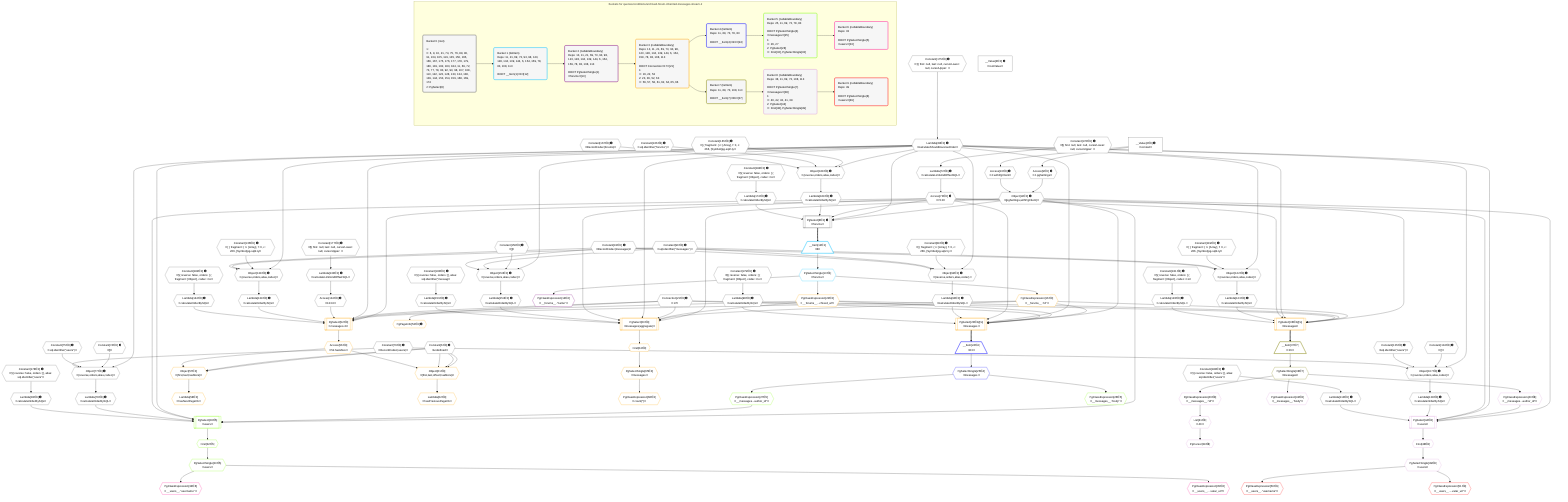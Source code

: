 %%{init: {'themeVariables': { 'fontSize': '12px'}}}%%
graph TD
    classDef path fill:#eee,stroke:#000,color:#000
    classDef plan fill:#fff,stroke-width:1px,color:#000
    classDef itemplan fill:#fff,stroke-width:2px,color:#000
    classDef unbatchedplan fill:#dff,stroke-width:1px,color:#000
    classDef sideeffectplan fill:#fcc,stroke-width:2px,color:#000
    classDef bucket fill:#f6f6f6,color:#000,stroke-width:2px,text-align:left


    %% plan dependencies
    PgSelect8[["PgSelect[8∈0] ➊<br />ᐸforumsᐳ"]]:::plan
    Object11{{"Object[11∈0] ➊<br />ᐸ{pgSettings,withPgClient}ᐳ"}}:::plan
    Lambda69{{"Lambda[69∈0] ➊<br />ᐸcalculateShouldReverseOrderᐳ"}}:::plan
    Access73{{"Access[73∈0] ➊<br />ᐸ72.0ᐳ"}}:::plan
    Lambda169{{"Lambda[169∈0] ➊<br />ᐸcalculateOrderBySQLᐳ"}}:::plan
    Lambda174{{"Lambda[174∈0] ➊<br />ᐸcalculateOrderBySQLᐳ"}}:::plan
    Object11 & Lambda69 & Access73 & Lambda169 & Lambda174 --> PgSelect8
    Object77{{"Object[77∈0] ➊<br />ᐸ{reverse,orders,alias,codec}ᐳ"}}:::plan
    Constant74{{"Constant[74∈0] ➊<br />ᐸ[]ᐳ"}}:::plan
    Constant75{{"Constant[75∈0] ➊<br />ᐸsql.identifier(”users”)ᐳ"}}:::plan
    Constant76{{"Constant[76∈0] ➊<br />ᐸRecordCodec(users)ᐳ"}}:::plan
    Lambda69 & Constant74 & Constant75 & Constant76 --> Object77
    Object92{{"Object[92∈0] ➊<br />ᐸ{reverse,orders,alias,codec}ᐳ"}}:::plan
    Constant89{{"Constant[89∈0] ➊<br />ᐸ[ { fragment: { n: [Array], f: 0, c: 266, [Symbol(pg-sql2-tyᐳ"}}:::plan
    Constant90{{"Constant[90∈0] ➊<br />ᐸsql.identifier(”messages”)ᐳ"}}:::plan
    Constant91{{"Constant[91∈0] ➊<br />ᐸRecordCodec(messages)ᐳ"}}:::plan
    Lambda69 & Constant89 & Constant90 & Constant91 --> Object92
    Object107{{"Object[107∈0] ➊<br />ᐸ{reverse,orders,alias,codec}ᐳ"}}:::plan
    Constant104{{"Constant[104∈0] ➊<br />ᐸ[]ᐳ"}}:::plan
    Constant105{{"Constant[105∈0] ➊<br />ᐸsql.identifier(”users”)ᐳ"}}:::plan
    Lambda69 & Constant104 & Constant105 & Constant76 --> Object107
    Object122{{"Object[122∈0] ➊<br />ᐸ{reverse,orders,alias,codec}ᐳ"}}:::plan
    Constant119{{"Constant[119∈0] ➊<br />ᐸ[ { fragment: { n: [Array], f: 0, c: 266, [Symbol(pg-sql2-tyᐳ"}}:::plan
    Lambda69 & Constant119 & Constant90 & Constant91 --> Object122
    Object138{{"Object[138∈0] ➊<br />ᐸ{reverse,orders,alias,codec}ᐳ"}}:::plan
    Constant135{{"Constant[135∈0] ➊<br />ᐸ[ { fragment: { n: [Array], f: 0, c: 266, [Symbol(pg-sql2-tyᐳ"}}:::plan
    Lambda69 & Constant135 & Constant90 & Constant91 --> Object138
    Object153{{"Object[153∈0] ➊<br />ᐸ{reverse,orders,alias,codec}ᐳ"}}:::plan
    Constant150{{"Constant[150∈0] ➊<br />ᐸ[]ᐳ"}}:::plan
    Lambda69 & Constant150 & Constant90 & Constant91 --> Object153
    Object168{{"Object[168∈0] ➊<br />ᐸ{reverse,orders,alias,codec}ᐳ"}}:::plan
    Constant165{{"Constant[165∈0] ➊<br />ᐸ[ { fragment: { n: [Array], f: 0, c: 266, [Symbol(pg-sql2-tyᐳ"}}:::plan
    Constant166{{"Constant[166∈0] ➊<br />ᐸsql.identifier(”forums”)ᐳ"}}:::plan
    Constant167{{"Constant[167∈0] ➊<br />ᐸRecordCodec(forums)ᐳ"}}:::plan
    Lambda69 & Constant165 & Constant166 & Constant167 --> Object168
    Access9{{"Access[9∈0] ➊<br />ᐸ2.pgSettingsᐳ"}}:::plan
    Access10{{"Access[10∈0] ➊<br />ᐸ2.withPgClientᐳ"}}:::plan
    Access9 & Access10 --> Object11
    __Value2["__Value[2∈0] ➊<br />ᐸcontextᐳ"]:::plan
    __Value2 --> Access9
    __Value2 --> Access10
    Constant175{{"Constant[175∈0] ➊<br />ᐸ§{ first: null, last: null, cursorLower: null, cursorUpper: ᐳ"}}:::plan
    Constant175 --> Lambda69
    Lambda72{{"Lambda[72∈0] ➊<br />ᐸcalculateLimitAndOffsetSQLᐳ"}}:::plan
    Constant176{{"Constant[176∈0] ➊<br />ᐸ§{ first: null, last: null, cursorLower: null, cursorUpper: ᐳ"}}:::plan
    Constant176 --> Lambda72
    Lambda72 --> Access73
    Lambda78{{"Lambda[78∈0] ➊<br />ᐸcalculateOrderBySQLᐳ"}}:::plan
    Object77 --> Lambda78
    Lambda83{{"Lambda[83∈0] ➊<br />ᐸcalculateOrderBySQLᐳ"}}:::plan
    Constant178{{"Constant[178∈0] ➊<br />ᐸ§{ reverse: false, orders: [], alias: sql.identifier(”users”ᐳ"}}:::plan
    Constant178 --> Lambda83
    Lambda93{{"Lambda[93∈0] ➊<br />ᐸcalculateOrderBySQLᐳ"}}:::plan
    Object92 --> Lambda93
    Lambda98{{"Lambda[98∈0] ➊<br />ᐸcalculateOrderBySQLᐳ"}}:::plan
    Constant179{{"Constant[179∈0] ➊<br />ᐸ§{ reverse: false, orders: [ { fragment: [Object], codec: Coᐳ"}}:::plan
    Constant179 --> Lambda98
    Lambda108{{"Lambda[108∈0] ➊<br />ᐸcalculateOrderBySQLᐳ"}}:::plan
    Object107 --> Lambda108
    Lambda113{{"Lambda[113∈0] ➊<br />ᐸcalculateOrderBySQLᐳ"}}:::plan
    Constant180{{"Constant[180∈0] ➊<br />ᐸ§{ reverse: false, orders: [], alias: sql.identifier(”users”ᐳ"}}:::plan
    Constant180 --> Lambda113
    Lambda123{{"Lambda[123∈0] ➊<br />ᐸcalculateOrderBySQLᐳ"}}:::plan
    Object122 --> Lambda123
    Lambda128{{"Lambda[128∈0] ➊<br />ᐸcalculateOrderBySQLᐳ"}}:::plan
    Constant181{{"Constant[181∈0] ➊<br />ᐸ§{ reverse: false, orders: [ { fragment: [Object], codec: Coᐳ"}}:::plan
    Constant181 --> Lambda128
    Lambda133{{"Lambda[133∈0] ➊<br />ᐸcalculateLimitAndOffsetSQLᐳ"}}:::plan
    Constant177{{"Constant[177∈0] ➊<br />ᐸ§{ first: null, last: null, cursorLower: null, cursorUpper: ᐳ"}}:::plan
    Constant177 --> Lambda133
    Access134{{"Access[134∈0] ➊<br />ᐸ133.0ᐳ"}}:::plan
    Lambda133 --> Access134
    Lambda139{{"Lambda[139∈0] ➊<br />ᐸcalculateOrderBySQLᐳ"}}:::plan
    Object138 --> Lambda139
    Lambda144{{"Lambda[144∈0] ➊<br />ᐸcalculateOrderBySQLᐳ"}}:::plan
    Constant182{{"Constant[182∈0] ➊<br />ᐸ§{ reverse: false, orders: [ { fragment: [Object], codec: Coᐳ"}}:::plan
    Constant182 --> Lambda144
    Lambda154{{"Lambda[154∈0] ➊<br />ᐸcalculateOrderBySQLᐳ"}}:::plan
    Object153 --> Lambda154
    Lambda159{{"Lambda[159∈0] ➊<br />ᐸcalculateOrderBySQLᐳ"}}:::plan
    Constant183{{"Constant[183∈0] ➊<br />ᐸ§{ reverse: false, orders: [], alias: sql.identifier(”messagᐳ"}}:::plan
    Constant183 --> Lambda159
    Object168 --> Lambda169
    Constant184{{"Constant[184∈0] ➊<br />ᐸ§{ reverse: false, orders: [ { fragment: [Object], codec: Coᐳ"}}:::plan
    Constant184 --> Lambda174
    __Value4["__Value[4∈0] ➊<br />ᐸrootValueᐳ"]:::plan
    Constant6{{"Constant[6∈0] ➊<br />ᐸundefinedᐳ"}}:::plan
    Connection21{{"Connection[21∈0] ➊<br />ᐸ17ᐳ"}}:::plan
    __Item12[/"__Item[12∈1]<br />ᐸ8ᐳ"\]:::itemplan
    PgSelect8 ==> __Item12
    PgSelectSingle13{{"PgSelectSingle[13∈1]<br />ᐸforumsᐳ"}}:::plan
    __Item12 --> PgSelectSingle13
    PgClassExpression14{{"PgClassExpression[14∈2]<br />ᐸ__forums__.”name”ᐳ"}}:::plan
    PgSelectSingle13 --> PgClassExpression14
    PgSelect23[["PgSelect[23∈3@s]<br />ᐸmessagesᐳ"]]:::plan
    PgClassExpression16{{"PgClassExpression[16∈3]<br />ᐸ__forums__.”id”ᐳ"}}:::plan
    PgClassExpression22{{"PgClassExpression[22∈3]<br />ᐸ__forums__...chived_at”ᐳ"}}:::plan
    Object11 & PgClassExpression16 & PgClassExpression22 & Connection21 & Lambda69 & Access73 & Lambda93 & Lambda98 --> PgSelect23
    PgSelect36[["PgSelect[36∈3@s]<br />ᐸmessagesᐳ"]]:::plan
    Object11 & PgClassExpression16 & PgClassExpression22 & Connection21 & Lambda69 & Access73 & Lambda123 & Lambda128 --> PgSelect36
    PgSelect52[["PgSelect[52∈3]<br />ᐸmessages+1ᐳ"]]:::plan
    Object11 & PgClassExpression16 & PgClassExpression22 & Connection21 & Lambda69 & Access134 & Lambda139 & Lambda144 --> PgSelect52
    PgSelect63[["PgSelect[63∈3]<br />ᐸmessages(aggregate)ᐳ"]]:::plan
    Object11 & PgClassExpression16 & PgClassExpression22 & Connection21 & Lambda69 & Access73 & Lambda154 & Lambda159 --> PgSelect63
    Object61{{"Object[61∈3]<br />ᐸ{first,last,offset,hasMore}ᐳ"}}:::plan
    Access56{{"Access[56∈3]<br />ᐸ52.hasMoreᐳ"}}:::plan
    Constant6 & Constant6 & Constant6 & Access56 --> Object61
    Object57{{"Object[57∈3]<br />ᐸ{first,last,hasMore}ᐳ"}}:::plan
    Constant6 & Constant6 & Access56 --> Object57
    PgSelectSingle13 --> PgClassExpression16
    PgSelectSingle13 --> PgClassExpression22
    PgPageInfo53{{"PgPageInfo[53∈3] ➊"}}:::plan
    Connection21 --> PgPageInfo53
    PgSelect52 --> Access56
    Lambda58{{"Lambda[58∈3]<br />ᐸhasNextPageCbᐳ"}}:::plan
    Object57 --> Lambda58
    Lambda62{{"Lambda[62∈3]<br />ᐸhasPreviousPageCbᐳ"}}:::plan
    Object61 --> Lambda62
    First64{{"First[64∈3]"}}:::plan
    PgSelect63 --> First64
    PgSelectSingle65{{"PgSelectSingle[65∈3]<br />ᐸmessagesᐳ"}}:::plan
    First64 --> PgSelectSingle65
    PgClassExpression66{{"PgClassExpression[66∈3]<br />ᐸcount(*)ᐳ"}}:::plan
    PgSelectSingle65 --> PgClassExpression66
    __Item24[/"__Item[24∈4]<br />ᐸ23ᐳ"\]:::itemplan
    PgSelect23 ==> __Item24
    PgSelectSingle25{{"PgSelectSingle[25∈4]<br />ᐸmessagesᐳ"}}:::plan
    __Item24 --> PgSelectSingle25
    PgSelect28[["PgSelect[28∈5]<br />ᐸusersᐳ"]]:::plan
    PgClassExpression27{{"PgClassExpression[27∈5]<br />ᐸ__messages...author_id”ᐳ"}}:::plan
    Object11 & PgClassExpression27 & Lambda69 & Access73 & Lambda78 & Lambda83 --> PgSelect28
    PgClassExpression26{{"PgClassExpression[26∈5]<br />ᐸ__messages__.”body”ᐳ"}}:::plan
    PgSelectSingle25 --> PgClassExpression26
    PgSelectSingle25 --> PgClassExpression27
    First32{{"First[32∈5]"}}:::plan
    PgSelect28 --> First32
    PgSelectSingle33{{"PgSelectSingle[33∈5]<br />ᐸusersᐳ"}}:::plan
    First32 --> PgSelectSingle33
    PgClassExpression34{{"PgClassExpression[34∈6]<br />ᐸ__users__.”username”ᐳ"}}:::plan
    PgSelectSingle33 --> PgClassExpression34
    PgClassExpression35{{"PgClassExpression[35∈6]<br />ᐸ__users__....vatar_url”ᐳ"}}:::plan
    PgSelectSingle33 --> PgClassExpression35
    __Item37[/"__Item[37∈7]<br />ᐸ36ᐳ"\]:::itemplan
    PgSelect36 ==> __Item37
    PgSelectSingle38{{"PgSelectSingle[38∈7]<br />ᐸmessagesᐳ"}}:::plan
    __Item37 --> PgSelectSingle38
    PgSelect44[["PgSelect[44∈8]<br />ᐸusersᐳ"]]:::plan
    PgClassExpression43{{"PgClassExpression[43∈8]<br />ᐸ__messages...author_id”ᐳ"}}:::plan
    Object11 & PgClassExpression43 & Lambda69 & Access73 & Lambda108 & Lambda113 --> PgSelect44
    PgCursor39{{"PgCursor[39∈8]"}}:::plan
    List41{{"List[41∈8]<br />ᐸ40ᐳ"}}:::plan
    List41 --> PgCursor39
    PgClassExpression40{{"PgClassExpression[40∈8]<br />ᐸ__messages__.”id”ᐳ"}}:::plan
    PgSelectSingle38 --> PgClassExpression40
    PgClassExpression40 --> List41
    PgClassExpression42{{"PgClassExpression[42∈8]<br />ᐸ__messages__.”body”ᐳ"}}:::plan
    PgSelectSingle38 --> PgClassExpression42
    PgSelectSingle38 --> PgClassExpression43
    First48{{"First[48∈8]"}}:::plan
    PgSelect44 --> First48
    PgSelectSingle49{{"PgSelectSingle[49∈8]<br />ᐸusersᐳ"}}:::plan
    First48 --> PgSelectSingle49
    PgClassExpression50{{"PgClassExpression[50∈9]<br />ᐸ__users__.”username”ᐳ"}}:::plan
    PgSelectSingle49 --> PgClassExpression50
    PgClassExpression51{{"PgClassExpression[51∈9]<br />ᐸ__users__....vatar_url”ᐳ"}}:::plan
    PgSelectSingle49 --> PgClassExpression51

    %% define steps

    subgraph "Buckets for queries/conditions/archived-forum-inherited-messages.stream-2"
    Bucket0("Bucket 0 (root)<br /><br />1: <br />ᐳ: 6, 9, 10, 21, 74, 75, 76, 89, 90, 91, 104, 105, 119, 135, 150, 165, 166, 167, 175, 176, 177, 178, 179, 180, 181, 182, 183, 184, 11, 69, 72, 73, 77, 78, 83, 92, 93, 98, 107, 108, 113, 122, 123, 128, 133, 134, 138, 139, 144, 153, 154, 159, 168, 169, 174<br />2: PgSelect[8]"):::bucket
    classDef bucket0 stroke:#696969
    class Bucket0,__Value2,__Value4,Constant6,PgSelect8,Access9,Access10,Object11,Connection21,Lambda69,Lambda72,Access73,Constant74,Constant75,Constant76,Object77,Lambda78,Lambda83,Constant89,Constant90,Constant91,Object92,Lambda93,Lambda98,Constant104,Constant105,Object107,Lambda108,Lambda113,Constant119,Object122,Lambda123,Lambda128,Lambda133,Access134,Constant135,Object138,Lambda139,Lambda144,Constant150,Object153,Lambda154,Lambda159,Constant165,Constant166,Constant167,Object168,Lambda169,Lambda174,Constant175,Constant176,Constant177,Constant178,Constant179,Constant180,Constant181,Constant182,Constant183,Constant184 bucket0
    Bucket1("Bucket 1 (listItem)<br />Deps: 11, 21, 69, 73, 93, 98, 123, 128, 134, 139, 144, 6, 154, 159, 78, 83, 108, 113<br /><br />ROOT __Item{1}ᐸ8ᐳ[12]"):::bucket
    classDef bucket1 stroke:#00bfff
    class Bucket1,__Item12,PgSelectSingle13 bucket1
    Bucket2("Bucket 2 (nullableBoundary)<br />Deps: 13, 11, 21, 69, 73, 93, 98, 123, 128, 134, 139, 144, 6, 154, 159, 78, 83, 108, 113<br /><br />ROOT PgSelectSingle{1}ᐸforumsᐳ[13]"):::bucket
    classDef bucket2 stroke:#7f007f
    class Bucket2,PgClassExpression14 bucket2
    Bucket3("Bucket 3 (nullableBoundary)<br />Deps: 13, 11, 21, 69, 73, 93, 98, 123, 128, 134, 139, 144, 6, 154, 159, 78, 83, 108, 113<br /><br />ROOT Connectionᐸ17ᐳ[21]<br />1: <br />ᐳ: 16, 22, 53<br />2: 23, 36, 52, 63<br />ᐳ: 56, 57, 58, 61, 62, 64, 65, 66"):::bucket
    classDef bucket3 stroke:#ffa500
    class Bucket3,PgClassExpression16,PgClassExpression22,PgSelect23,PgSelect36,PgSelect52,PgPageInfo53,Access56,Object57,Lambda58,Object61,Lambda62,PgSelect63,First64,PgSelectSingle65,PgClassExpression66 bucket3
    Bucket4("Bucket 4 (listItem)<br />Deps: 11, 69, 73, 78, 83<br /><br />ROOT __Item{4}ᐸ23ᐳ[24]"):::bucket
    classDef bucket4 stroke:#0000ff
    class Bucket4,__Item24,PgSelectSingle25 bucket4
    Bucket5("Bucket 5 (nullableBoundary)<br />Deps: 25, 11, 69, 73, 78, 83<br /><br />ROOT PgSelectSingle{4}ᐸmessagesᐳ[25]<br />1: <br />ᐳ: 26, 27<br />2: PgSelect[28]<br />ᐳ: First[32], PgSelectSingle[33]"):::bucket
    classDef bucket5 stroke:#7fff00
    class Bucket5,PgClassExpression26,PgClassExpression27,PgSelect28,First32,PgSelectSingle33 bucket5
    Bucket6("Bucket 6 (nullableBoundary)<br />Deps: 33<br /><br />ROOT PgSelectSingle{5}ᐸusersᐳ[33]"):::bucket
    classDef bucket6 stroke:#ff1493
    class Bucket6,PgClassExpression34,PgClassExpression35 bucket6
    Bucket7("Bucket 7 (listItem)<br />Deps: 11, 69, 73, 108, 113<br /><br />ROOT __Item{7}ᐸ36ᐳ[37]"):::bucket
    classDef bucket7 stroke:#808000
    class Bucket7,__Item37,PgSelectSingle38 bucket7
    Bucket8("Bucket 8 (nullableBoundary)<br />Deps: 38, 11, 69, 73, 108, 113<br /><br />ROOT PgSelectSingle{7}ᐸmessagesᐳ[38]<br />1: <br />ᐳ: 40, 42, 43, 41, 39<br />2: PgSelect[44]<br />ᐳ: First[48], PgSelectSingle[49]"):::bucket
    classDef bucket8 stroke:#dda0dd
    class Bucket8,PgCursor39,PgClassExpression40,List41,PgClassExpression42,PgClassExpression43,PgSelect44,First48,PgSelectSingle49 bucket8
    Bucket9("Bucket 9 (nullableBoundary)<br />Deps: 49<br /><br />ROOT PgSelectSingle{8}ᐸusersᐳ[49]"):::bucket
    classDef bucket9 stroke:#ff0000
    class Bucket9,PgClassExpression50,PgClassExpression51 bucket9
    Bucket0 --> Bucket1
    Bucket1 --> Bucket2
    Bucket2 --> Bucket3
    Bucket3 --> Bucket4 & Bucket7
    Bucket4 --> Bucket5
    Bucket5 --> Bucket6
    Bucket7 --> Bucket8
    Bucket8 --> Bucket9
    end